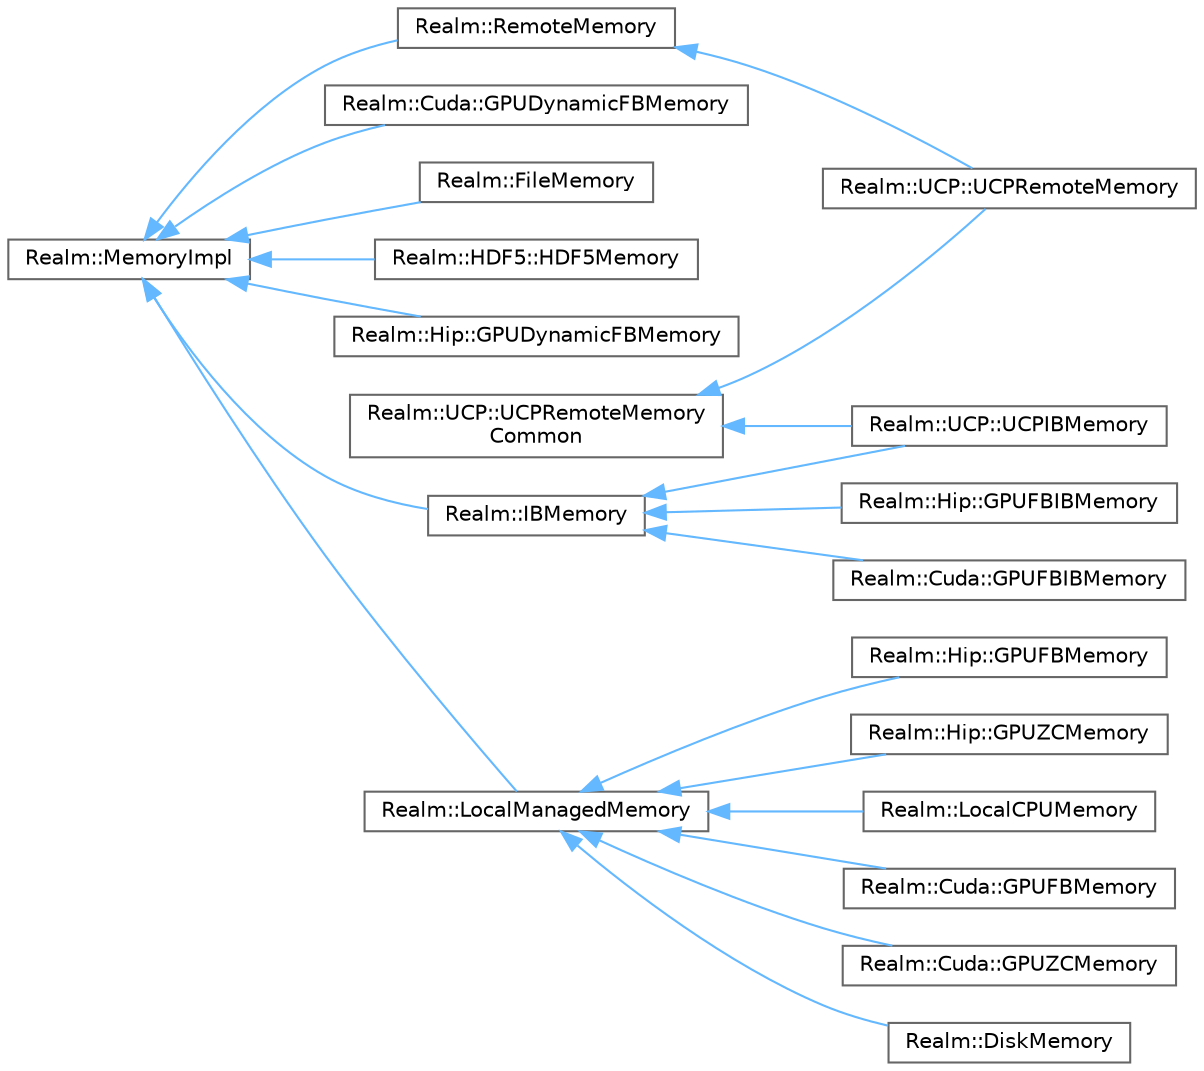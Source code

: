 digraph "Graphical Class Hierarchy"
{
 // LATEX_PDF_SIZE
  bgcolor="transparent";
  edge [fontname=Helvetica,fontsize=10,labelfontname=Helvetica,labelfontsize=10];
  node [fontname=Helvetica,fontsize=10,shape=box,height=0.2,width=0.4];
  rankdir="LR";
  Node0 [id="Node000000",label="Realm::MemoryImpl",height=0.2,width=0.4,color="grey40", fillcolor="white", style="filled",URL="$classRealm_1_1MemoryImpl.html",tooltip=" "];
  Node0 -> Node1 [id="edge170_Node000000_Node000001",dir="back",color="steelblue1",style="solid",tooltip=" "];
  Node1 [id="Node000001",label="Realm::Cuda::GPUDynamicFBMemory",height=0.2,width=0.4,color="grey40", fillcolor="white", style="filled",URL="$classRealm_1_1Cuda_1_1GPUDynamicFBMemory.html",tooltip=" "];
  Node0 -> Node2 [id="edge171_Node000000_Node000002",dir="back",color="steelblue1",style="solid",tooltip=" "];
  Node2 [id="Node000002",label="Realm::FileMemory",height=0.2,width=0.4,color="grey40", fillcolor="white", style="filled",URL="$classRealm_1_1FileMemory.html",tooltip=" "];
  Node0 -> Node3 [id="edge172_Node000000_Node000003",dir="back",color="steelblue1",style="solid",tooltip=" "];
  Node3 [id="Node000003",label="Realm::HDF5::HDF5Memory",height=0.2,width=0.4,color="grey40", fillcolor="white", style="filled",URL="$classRealm_1_1HDF5_1_1HDF5Memory.html",tooltip=" "];
  Node0 -> Node4 [id="edge173_Node000000_Node000004",dir="back",color="steelblue1",style="solid",tooltip=" "];
  Node4 [id="Node000004",label="Realm::Hip::GPUDynamicFBMemory",height=0.2,width=0.4,color="grey40", fillcolor="white", style="filled",URL="$classRealm_1_1Hip_1_1GPUDynamicFBMemory.html",tooltip=" "];
  Node0 -> Node5 [id="edge174_Node000000_Node000005",dir="back",color="steelblue1",style="solid",tooltip=" "];
  Node5 [id="Node000005",label="Realm::IBMemory",height=0.2,width=0.4,color="grey40", fillcolor="white", style="filled",URL="$classRealm_1_1IBMemory.html",tooltip=" "];
  Node5 -> Node6 [id="edge175_Node000005_Node000006",dir="back",color="steelblue1",style="solid",tooltip=" "];
  Node6 [id="Node000006",label="Realm::Cuda::GPUFBIBMemory",height=0.2,width=0.4,color="grey40", fillcolor="white", style="filled",URL="$classRealm_1_1Cuda_1_1GPUFBIBMemory.html",tooltip=" "];
  Node5 -> Node7 [id="edge176_Node000005_Node000007",dir="back",color="steelblue1",style="solid",tooltip=" "];
  Node7 [id="Node000007",label="Realm::Hip::GPUFBIBMemory",height=0.2,width=0.4,color="grey40", fillcolor="white", style="filled",URL="$classRealm_1_1Hip_1_1GPUFBIBMemory.html",tooltip=" "];
  Node5 -> Node8 [id="edge177_Node000005_Node000008",dir="back",color="steelblue1",style="solid",tooltip=" "];
  Node8 [id="Node000008",label="Realm::UCP::UCPIBMemory",height=0.2,width=0.4,color="grey40", fillcolor="white", style="filled",URL="$classRealm_1_1UCP_1_1UCPIBMemory.html",tooltip=" "];
  Node0 -> Node12 [id="edge178_Node000000_Node000012",dir="back",color="steelblue1",style="solid",tooltip=" "];
  Node12 [id="Node000012",label="Realm::LocalManagedMemory",height=0.2,width=0.4,color="grey40", fillcolor="white", style="filled",URL="$classRealm_1_1LocalManagedMemory.html",tooltip=" "];
  Node12 -> Node13 [id="edge179_Node000012_Node000013",dir="back",color="steelblue1",style="solid",tooltip=" "];
  Node13 [id="Node000013",label="Realm::Cuda::GPUFBMemory",height=0.2,width=0.4,color="grey40", fillcolor="white", style="filled",URL="$classRealm_1_1Cuda_1_1GPUFBMemory.html",tooltip=" "];
  Node12 -> Node14 [id="edge180_Node000012_Node000014",dir="back",color="steelblue1",style="solid",tooltip=" "];
  Node14 [id="Node000014",label="Realm::Cuda::GPUZCMemory",height=0.2,width=0.4,color="grey40", fillcolor="white", style="filled",URL="$classRealm_1_1Cuda_1_1GPUZCMemory.html",tooltip=" "];
  Node12 -> Node15 [id="edge181_Node000012_Node000015",dir="back",color="steelblue1",style="solid",tooltip=" "];
  Node15 [id="Node000015",label="Realm::DiskMemory",height=0.2,width=0.4,color="grey40", fillcolor="white", style="filled",URL="$classRealm_1_1DiskMemory.html",tooltip=" "];
  Node12 -> Node16 [id="edge182_Node000012_Node000016",dir="back",color="steelblue1",style="solid",tooltip=" "];
  Node16 [id="Node000016",label="Realm::Hip::GPUFBMemory",height=0.2,width=0.4,color="grey40", fillcolor="white", style="filled",URL="$classRealm_1_1Hip_1_1GPUFBMemory.html",tooltip=" "];
  Node12 -> Node17 [id="edge183_Node000012_Node000017",dir="back",color="steelblue1",style="solid",tooltip=" "];
  Node17 [id="Node000017",label="Realm::Hip::GPUZCMemory",height=0.2,width=0.4,color="grey40", fillcolor="white", style="filled",URL="$classRealm_1_1Hip_1_1GPUZCMemory.html",tooltip=" "];
  Node12 -> Node18 [id="edge184_Node000012_Node000018",dir="back",color="steelblue1",style="solid",tooltip=" "];
  Node18 [id="Node000018",label="Realm::LocalCPUMemory",height=0.2,width=0.4,color="grey40", fillcolor="white", style="filled",URL="$classRealm_1_1LocalCPUMemory.html",tooltip=" "];
  Node0 -> Node11 [id="edge185_Node000000_Node000011",dir="back",color="steelblue1",style="solid",tooltip=" "];
  Node11 [id="Node000011",label="Realm::RemoteMemory",height=0.2,width=0.4,color="grey40", fillcolor="white", style="filled",URL="$classRealm_1_1RemoteMemory.html",tooltip=" "];
  Node11 -> Node10 [id="edge186_Node000011_Node000010",dir="back",color="steelblue1",style="solid",tooltip=" "];
  Node10 [id="Node000010",label="Realm::UCP::UCPRemoteMemory",height=0.2,width=0.4,color="grey40", fillcolor="white", style="filled",URL="$classRealm_1_1UCP_1_1UCPRemoteMemory.html",tooltip=" "];
  Node9 [id="Node000009",label="Realm::UCP::UCPRemoteMemory\lCommon",height=0.2,width=0.4,color="grey40", fillcolor="white", style="filled",URL="$classRealm_1_1UCP_1_1UCPRemoteMemoryCommon.html",tooltip=" "];
  Node9 -> Node8 [id="edge187_Node000009_Node000008",dir="back",color="steelblue1",style="solid",tooltip=" "];
  Node9 -> Node10 [id="edge188_Node000009_Node000010",dir="back",color="steelblue1",style="solid",tooltip=" "];
}
